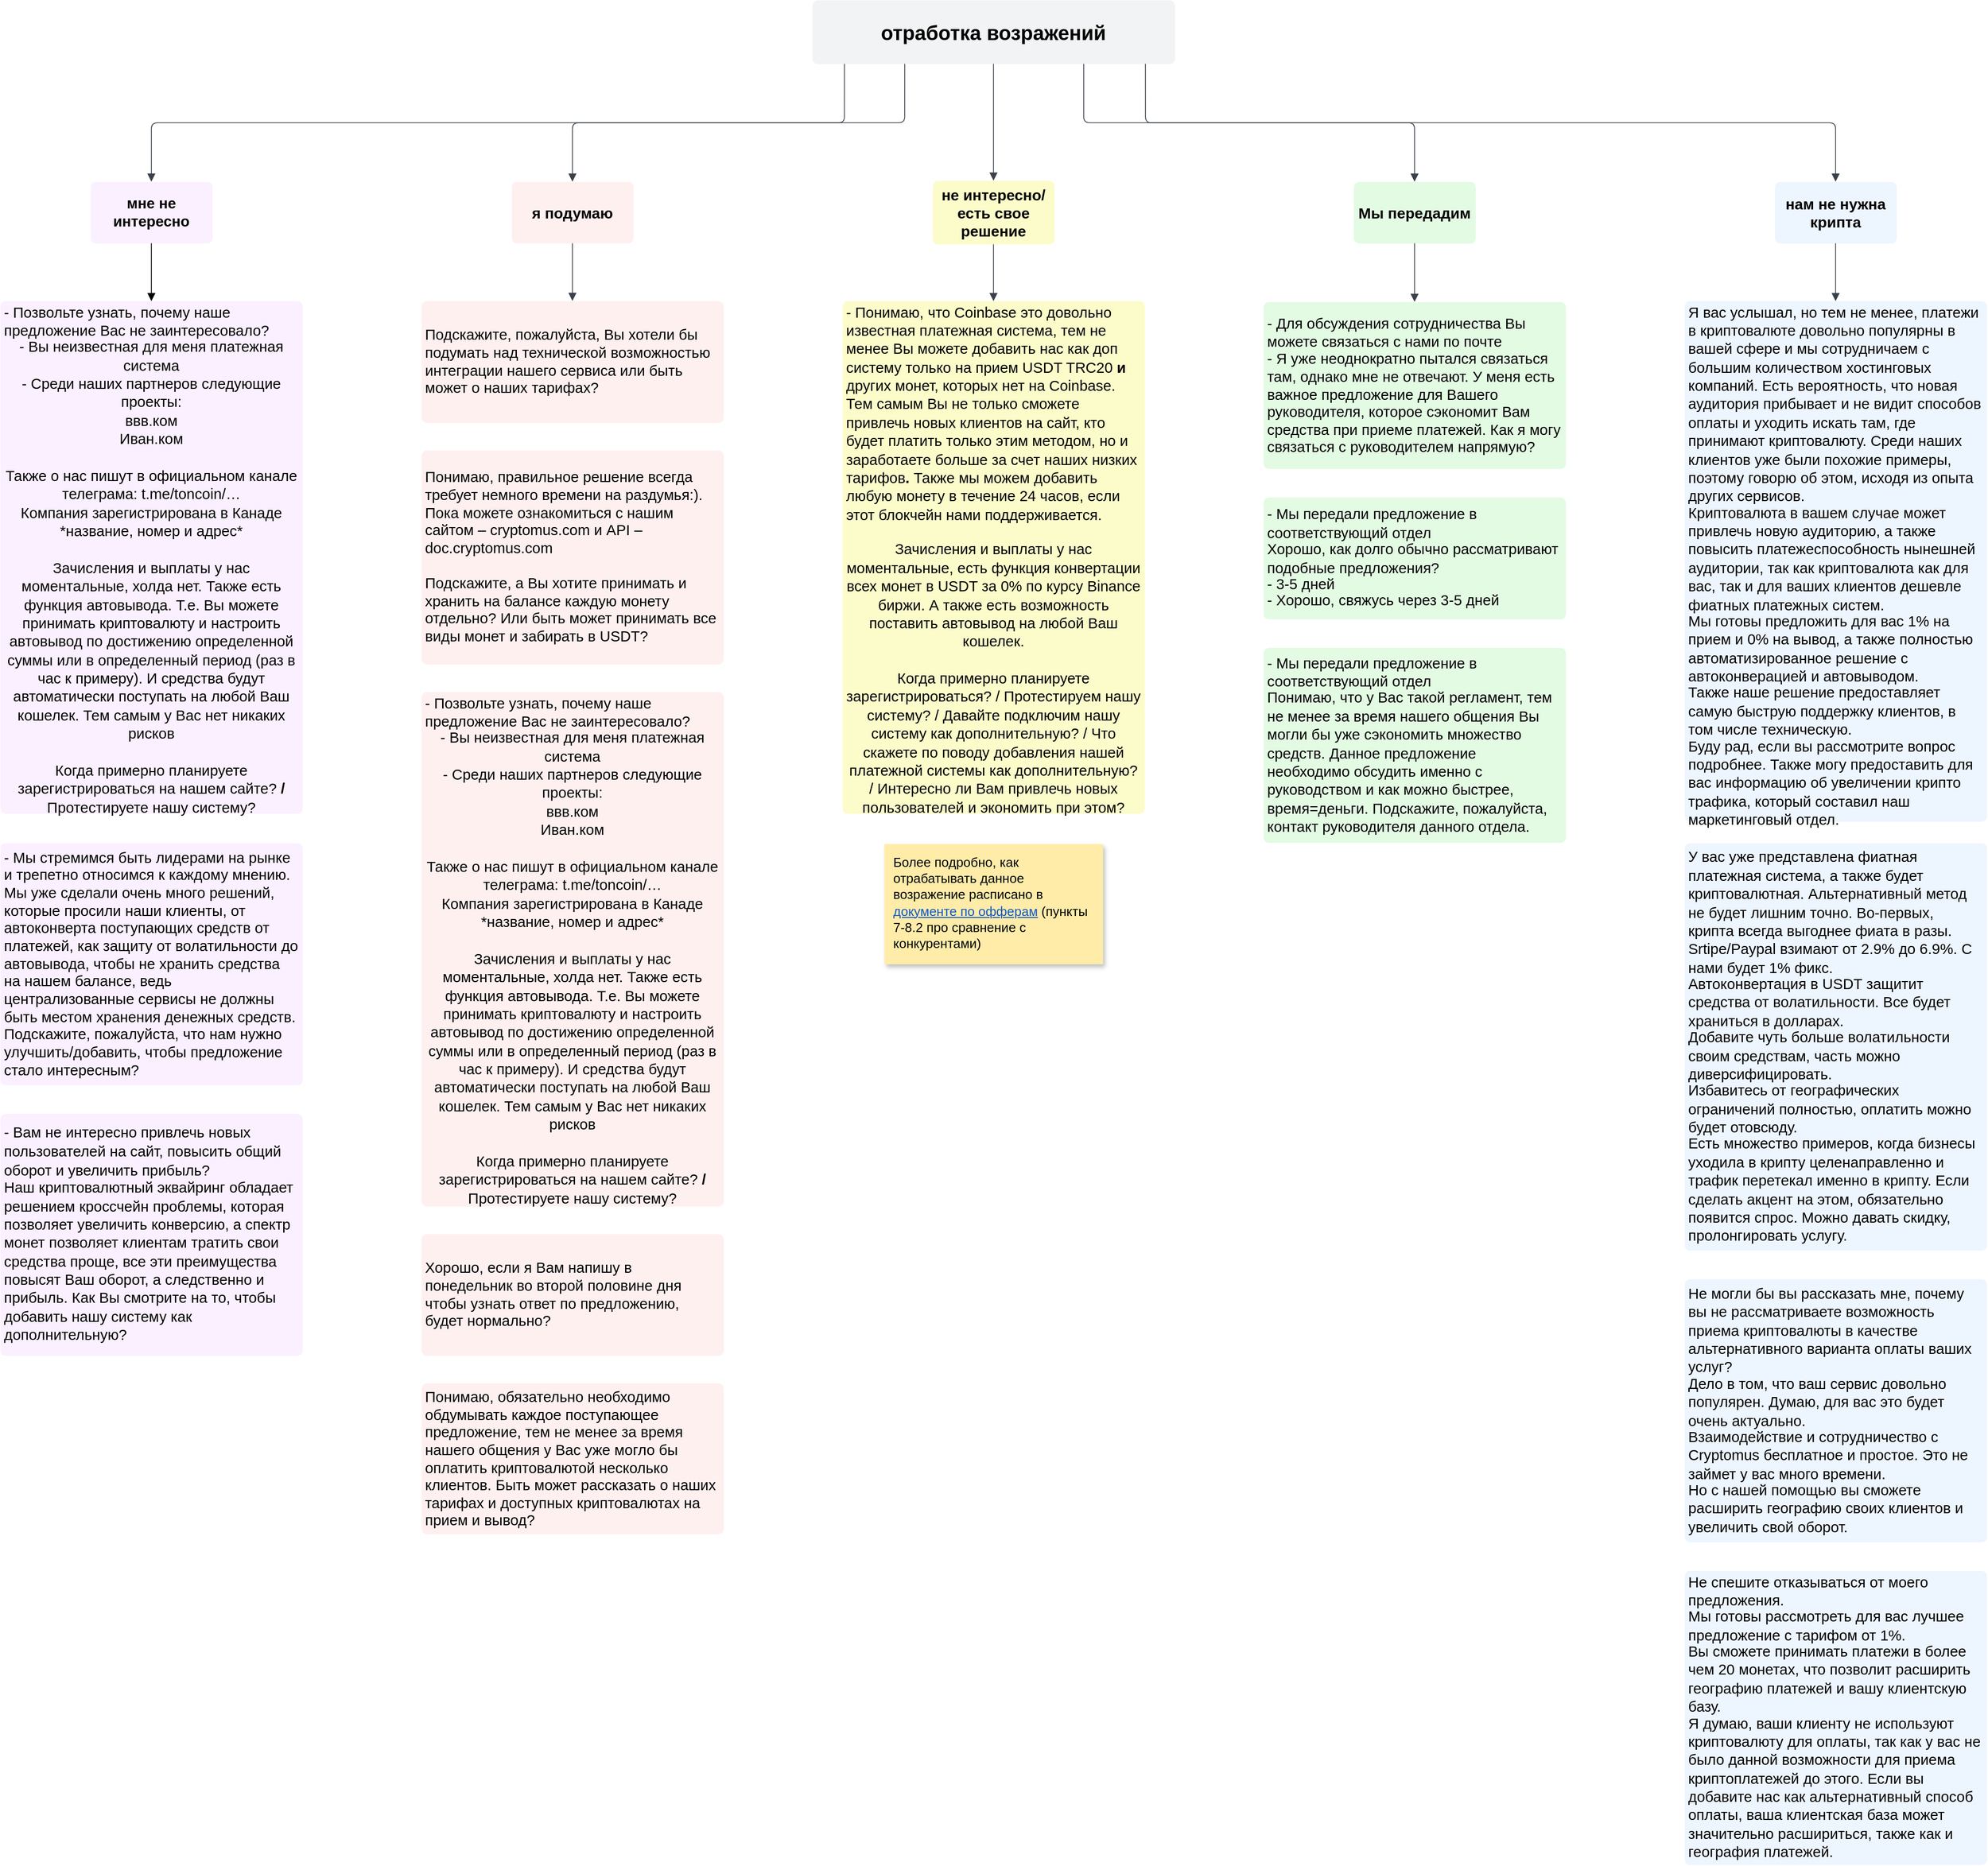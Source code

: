 <mxfile version="25.0.3">
  <diagram name="Страница — 1" id="lc5QUS43yqOy6oCRH7sK">
    <mxGraphModel grid="1" page="1" gridSize="10" guides="1" tooltips="1" connect="1" arrows="1" fold="1" pageScale="1" pageWidth="827" pageHeight="1169" math="0" shadow="0">
      <root>
        <mxCell id="0" />
        <mxCell id="1" parent="0" />
        <mxCell id="VwrpLJ0H7ob7NyGUzkcD-1" value="отработка возражений" style="html=1;overflow=block;blockSpacing=1;whiteSpace=wrap;fontSize=20;fontColor=default;fontStyle=1;spacing=3.8;strokeColor=#f2f3f5;strokeOpacity=100;fillOpacity=100;rounded=1;absoluteArcSize=1;arcSize=9;fillColor=#f2f3f5;strokeWidth=1.5;lucidId=2.3AMMcDH2u0;" vertex="1" parent="1">
          <mxGeometry x="360" y="-61" width="360" height="62" as="geometry" />
        </mxCell>
        <mxCell id="VwrpLJ0H7ob7NyGUzkcD-2" value="" style="html=1;jettySize=18;whiteSpace=wrap;overflow=block;blockSpacing=1;fontSize=13;strokeColor=#3a414a;strokeOpacity=100;strokeWidth=0.8;rounded=1;arcSize=12;edgeStyle=orthogonalEdgeStyle;startArrow=none;endArrow=block;endFill=1;exitX=0.5;exitY=1.012;exitPerimeter=0;entryX=0.5;entryY=-0.012;entryPerimeter=0;lucidId=w~3AoPNP87yX;" edge="1" parent="1" source="VwrpLJ0H7ob7NyGUzkcD-1" target="VwrpLJ0H7ob7NyGUzkcD-3">
          <mxGeometry width="100" height="100" relative="1" as="geometry">
            <Array as="points" />
          </mxGeometry>
        </mxCell>
        <mxCell id="VwrpLJ0H7ob7NyGUzkcD-3" value="не интересно/&#xa;есть свое решение" style="html=1;overflow=block;blockSpacing=1;whiteSpace=wrap;fontSize=15;fontColor=default;fontStyle=1;spacing=3.8;strokeColor=#fcfcca;strokeOpacity=100;fillOpacity=100;rounded=1;absoluteArcSize=1;arcSize=9;fillColor=#fcfcca;strokeWidth=1.5;lucidId=w~3ADN6vLl8O;" vertex="1" parent="1">
          <mxGeometry x="480" y="119" width="120" height="62" as="geometry" />
        </mxCell>
        <mxCell id="VwrpLJ0H7ob7NyGUzkcD-4" value="Мы передадим" style="html=1;overflow=block;blockSpacing=1;whiteSpace=wrap;fontSize=15;fontColor=default;fontStyle=1;spacing=3.8;strokeColor=#e3fae3;strokeOpacity=100;fillOpacity=100;rounded=1;absoluteArcSize=1;arcSize=9;fillColor=#e3fae3;strokeWidth=1.5;lucidId=C~3AqKgkN~wi;" vertex="1" parent="1">
          <mxGeometry x="900" y="120" width="120" height="60" as="geometry" />
        </mxCell>
        <mxCell id="VwrpLJ0H7ob7NyGUzkcD-5" value="я подумаю" style="html=1;overflow=block;blockSpacing=1;whiteSpace=wrap;fontSize=15;fontColor=default;fontStyle=1;spacing=3.8;strokeColor=#fff0f0;strokeOpacity=100;fillOpacity=100;rounded=1;absoluteArcSize=1;arcSize=9;fillColor=#fff0f0;strokeWidth=1.5;lucidId=E~3A7mk5qrTG;" vertex="1" parent="1">
          <mxGeometry x="60" y="120" width="120" height="60" as="geometry" />
        </mxCell>
        <mxCell id="VwrpLJ0H7ob7NyGUzkcD-6" value="мне не интересно" style="html=1;overflow=block;blockSpacing=1;whiteSpace=wrap;fontSize=14.7;fontStyle=1;spacing=3.8;strokeColor=#fbf0ff;strokeOpacity=100;fillOpacity=100;rounded=1;absoluteArcSize=1;arcSize=9;fillColor=#fbf0ff;strokeWidth=1.5;lucidId=F~3AbFGuVXMD;" vertex="1" parent="1">
          <mxGeometry x="-360" y="120" width="120" height="60" as="geometry" />
        </mxCell>
        <mxCell id="VwrpLJ0H7ob7NyGUzkcD-7" value="нам не нужна крипта" style="html=1;overflow=block;blockSpacing=1;whiteSpace=wrap;fontSize=15;fontColor=default;fontStyle=1;spacing=3.8;strokeColor=#edf5ff;strokeOpacity=100;fillOpacity=100;rounded=1;absoluteArcSize=1;arcSize=9;fillColor=#edf5ff;strokeWidth=1.5;lucidId=G~3A431WRFoU;" vertex="1" parent="1">
          <mxGeometry x="1320" y="120" width="120" height="60" as="geometry" />
        </mxCell>
        <mxCell id="VwrpLJ0H7ob7NyGUzkcD-8" value="&lt;div style=&quot;display: flex; justify-content: flex-start; text-align: left; align-items: baseline; font-size: 0; line-height: 1.25;margin-top: -2px;&quot;&gt;&lt;span&gt;&lt;span style=&quot;font-size:14.7px;&quot;&gt;- Позвольте узнать, почему наше предложение Вас не заинтересовало?&#xa;&lt;/span&gt;&lt;/span&gt;&lt;/div&gt;&lt;div style=&quot;display: flex; justify-content: center; text-align: center; align-items: baseline; font-size: 0; line-height: 1.25;margin-top: -2px;&quot;&gt;&lt;span&gt;&lt;span style=&quot;font-size:14.7px;&quot;&gt;&lt;span style=&quot;font-size:14.7px;&quot;&gt; - Вы неизвестная для меня платежная система&#xa; - Среди наших партнеров следующие проекты:&#xa; ввв.ком&#xa; Иван.ком&#xa;&#xa; Также о нас пишут в официальном канале телеграма: t.me/toncoin/…&#xa; Компания зарегистрирована в Канаде *название, номер и адрес*&#xa;&#xa;Зачисления и выплаты у нас моментальные, холда нет. Также есть функция автовывода. Т.е. Вы можете принимать криптовалюту и настроить автовывод по достижению определенной суммы или в определенный период (раз в час к примеру). И средства будут автоматически поступать на любой Ваш кошелек. Тем самым у Вас нет никаких рисков&#xa;&#xa; Когда примерно планируете зарегистрироваться на нашем сайте? &lt;/span&gt;&lt;span style=&quot;font-size:14.7px;font-weight: bold;&quot;&gt;/&lt;/span&gt; Протестируете нашу систему?&lt;/span&gt;&lt;/span&gt;&lt;/div&gt;" style="html=1;overflow=block;blockSpacing=1;whiteSpace=wrap;fontSize=13;spacing=3.8;verticalAlign=middle;strokeColor=#fbf0ff;strokeOpacity=100;fillOpacity=100;rounded=1;absoluteArcSize=1;arcSize=9;fillColor=#fbf0ff;strokeWidth=1.5;lucidId=8d4AHR-szr0y;" vertex="1" parent="1">
          <mxGeometry x="-450" y="239" width="300" height="510" as="geometry" />
        </mxCell>
        <mxCell id="VwrpLJ0H7ob7NyGUzkcD-9" value="- Мы стремимся быть лидерами на рынке и трепетно относимся к каждому мнению. Мы уже сделали очень много решений, которые просили наши клиенты, от автоконверта поступающих средств от платежей, как защиту от волатильности до автовывода, чтобы не хранить средства на нашем балансе, ведь централизованные сервисы не должны быть местом хранения денежных средств. Подскажите, пожалуйста, что нам нужно улучшить/добавить, чтобы предложение стало интересным?" style="html=1;overflow=block;blockSpacing=1;whiteSpace=wrap;fontSize=14.7;align=left;spacing=3.8;verticalAlign=middle;strokeColor=#fbf0ff;strokeOpacity=100;fillOpacity=100;rounded=1;absoluteArcSize=1;arcSize=9;fillColor=#fbf0ff;strokeWidth=1.5;lucidId=.f4AKWI4AMWA;" vertex="1" parent="1">
          <mxGeometry x="-450" y="780" width="300" height="240" as="geometry" />
        </mxCell>
        <mxCell id="VwrpLJ0H7ob7NyGUzkcD-10" value="&lt;div style=&quot;display: flex; justify-content: flex-start; text-align: left; align-items: baseline; font-size: 0; line-height: 1.25;margin-top: -2px;&quot;&gt;&lt;span&gt;&lt;span style=&quot;font-size:14.7px;&quot;&gt;- Вам не интересно привлечь новых пользователей на сайт, повысить общий оборот и увеличить прибыль?&lt;/span&gt;&lt;span style=&quot;font-size:16px;&quot;&gt;&#xa;&lt;/span&gt;&lt;/span&gt;&lt;/div&gt;&lt;div style=&quot;display: flex; justify-content: flex-start; text-align: left; align-items: baseline; font-size: 0; line-height: 1.25;margin-top: -2px;&quot;&gt;&lt;span&gt;&lt;span style=&quot;font-size:14.7px;&quot;&gt;Наш криптовалютный эквайринг обладает решением кроссчейн проблемы, которая позволяет увеличить конверсию, а спектр монет позволяет клиентам тратить свои средства проще, все эти преимущества повысят Ваш оборот, а следственно и прибыль. Как Вы смотрите на то, чтобы добавить нашу систему как дополнительную?&lt;/span&gt;&lt;/span&gt;&lt;/div&gt;" style="html=1;overflow=block;blockSpacing=1;whiteSpace=wrap;fontSize=13;spacing=3.8;verticalAlign=middle;strokeColor=#fbf0ff;strokeOpacity=100;fillOpacity=100;rounded=1;absoluteArcSize=1;arcSize=9;fillColor=#fbf0ff;strokeWidth=1.5;lucidId=bi4AF7TCPT2Q;" vertex="1" parent="1">
          <mxGeometry x="-450" y="1050" width="300" height="240" as="geometry" />
        </mxCell>
        <mxCell id="VwrpLJ0H7ob7NyGUzkcD-11" value="" style="html=1;jettySize=18;whiteSpace=wrap;overflow=block;blockSpacing=1;fontSize=13;strokeOpacity=100;strokeWidth=0.8;rounded=1;arcSize=12;edgeStyle=orthogonalEdgeStyle;startArrow=none;endArrow=block;endFill=1;exitX=0.5;exitY=1.012;exitPerimeter=0;entryX=0.5;entryY=-0.001;entryPerimeter=0;lucidId=Kl4A-s.tz3mB;" edge="1" parent="1" source="VwrpLJ0H7ob7NyGUzkcD-6" target="VwrpLJ0H7ob7NyGUzkcD-8">
          <mxGeometry width="100" height="100" relative="1" as="geometry">
            <Array as="points" />
          </mxGeometry>
        </mxCell>
        <mxCell id="VwrpLJ0H7ob7NyGUzkcD-12" value="Подскажите, пожалуйста, Вы хотели бы подумать над технической возможностью интеграции нашего сервиса или быть может о наших тарифах?" style="html=1;overflow=block;blockSpacing=1;whiteSpace=wrap;fontSize=14.7;align=left;spacing=3.8;verticalAlign=middle;strokeColor=#fff0f0;strokeOpacity=100;fillOpacity=100;rounded=1;absoluteArcSize=1;arcSize=9;fillColor=#fff0f0;strokeWidth=1.5;lucidId=6m4A3I_49YYy;" vertex="1" parent="1">
          <mxGeometry x="-30" y="239" width="300" height="120" as="geometry" />
        </mxCell>
        <mxCell id="VwrpLJ0H7ob7NyGUzkcD-13" value="" style="html=1;jettySize=18;whiteSpace=wrap;overflow=block;blockSpacing=1;fontSize=13;strokeColor=#3a414a;strokeOpacity=100;strokeWidth=0.8;rounded=1;arcSize=12;edgeStyle=orthogonalEdgeStyle;startArrow=none;endArrow=block;endFill=1;exitX=0.5;exitY=1.012;exitPerimeter=0;entryX=0.5;entryY=-0.006;entryPerimeter=0;lucidId=Bn4A4RBV_hk0;" edge="1" parent="1" source="VwrpLJ0H7ob7NyGUzkcD-5" target="VwrpLJ0H7ob7NyGUzkcD-12">
          <mxGeometry width="100" height="100" relative="1" as="geometry">
            <Array as="points" />
          </mxGeometry>
        </mxCell>
        <mxCell id="VwrpLJ0H7ob7NyGUzkcD-14" value="Понимаю, правильное решение всегда требует немного времени на раздумья:). Пока можете ознакомиться с нашим сайтом – cryptomus.com и API – doc.cryptomus.com&#xa;&#xa;Подскажите, а Вы хотите принимать и хранить на балансе каждую монету отдельно? Или быть может принимать все виды монет и забирать в USDT?" style="html=1;overflow=block;blockSpacing=1;whiteSpace=wrap;fontSize=14.7;align=left;spacing=3.8;verticalAlign=middle;strokeColor=#fff0f0;strokeOpacity=100;fillOpacity=100;rounded=1;absoluteArcSize=1;arcSize=9;fillColor=#fff0f0;strokeWidth=1.5;lucidId=Jn4A4Xera9zk;" vertex="1" parent="1">
          <mxGeometry x="-30" y="388" width="300" height="212" as="geometry" />
        </mxCell>
        <mxCell id="VwrpLJ0H7ob7NyGUzkcD-15" value="&lt;div style=&quot;display: flex; justify-content: flex-start; text-align: left; align-items: baseline; font-size: 0; line-height: 1.25;margin-top: -2px;&quot;&gt;&lt;span&gt;&lt;span style=&quot;font-size:14.7px;&quot;&gt;- Позвольте узнать, почему наше предложение Вас не заинтересовало?&#xa;&lt;/span&gt;&lt;/span&gt;&lt;/div&gt;&lt;div style=&quot;display: flex; justify-content: center; text-align: center; align-items: baseline; font-size: 0; line-height: 1.25;margin-top: -2px;&quot;&gt;&lt;span&gt;&lt;span style=&quot;font-size:14.7px;&quot;&gt;&lt;span style=&quot;font-size:14.7px;&quot;&gt; - Вы неизвестная для меня платежная система&#xa; - Среди наших партнеров следующие проекты:&#xa; ввв.ком&#xa; Иван.ком&#xa;&#xa; Также о нас пишут в официальном канале телеграма: t.me/toncoin/…&#xa; Компания зарегистрирована в Канаде *название, номер и адрес*&#xa;&#xa;Зачисления и выплаты у нас моментальные, холда нет. Также есть функция автовывода. Т.е. Вы можете принимать криптовалюту и настроить автовывод по достижению определенной суммы или в определенный период (раз в час к примеру). И средства будут автоматически поступать на любой Ваш кошелек. Тем самым у Вас нет никаких рисков&#xa;&#xa; Когда примерно планируете зарегистрироваться на нашем сайте? &lt;/span&gt;&lt;span style=&quot;font-size:14.7px;font-weight: bold;&quot;&gt;/&lt;/span&gt; Протестируете нашу систему?&lt;/span&gt;&lt;/span&gt;&lt;/div&gt;" style="html=1;overflow=block;blockSpacing=1;whiteSpace=wrap;fontSize=13;spacing=3.8;verticalAlign=middle;strokeColor=#fff0f0;strokeOpacity=100;fillOpacity=100;rounded=1;absoluteArcSize=1;arcSize=9;fillColor=#fff0f0;strokeWidth=1.5;lucidId=Jo4AdWlgr.mb;" vertex="1" parent="1">
          <mxGeometry x="-30" y="629" width="300" height="512" as="geometry" />
        </mxCell>
        <mxCell id="VwrpLJ0H7ob7NyGUzkcD-16" value="Хорошо, если я Вам напишу в понедельник во второй половине дня чтобы узнать ответ по предложению, будет нормально?" style="html=1;overflow=block;blockSpacing=1;whiteSpace=wrap;fontSize=14.7;align=left;spacing=3.8;verticalAlign=middle;strokeColor=#fff0f0;strokeOpacity=100;fillOpacity=100;rounded=1;absoluteArcSize=1;arcSize=9;fillColor=#fff0f0;strokeWidth=1.5;lucidId=Es4AbRIqKqhv;" vertex="1" parent="1">
          <mxGeometry x="-30" y="1170" width="300" height="120" as="geometry" />
        </mxCell>
        <mxCell id="VwrpLJ0H7ob7NyGUzkcD-17" value="Понимаю, обязательно необходимо обдумывать каждое поступающее предложение, тем не менее за время нашего общения у Вас уже могло бы оплатить криптовалютой несколько клиентов. Быть может рассказать о наших тарифах и доступных криптовалютах на прием и вывод?" style="html=1;overflow=block;blockSpacing=1;whiteSpace=wrap;fontSize=14.7;align=left;spacing=3.8;verticalAlign=middle;strokeColor=#fff0f0;strokeOpacity=100;fillOpacity=100;rounded=1;absoluteArcSize=1;arcSize=9;fillColor=#fff0f0;strokeWidth=1.5;lucidId=Xs4A8fFWJpjf;" vertex="1" parent="1">
          <mxGeometry x="-30" y="1319" width="300" height="149" as="geometry" />
        </mxCell>
        <mxCell id="VwrpLJ0H7ob7NyGUzkcD-18" value="&lt;div style=&quot;display: flex; justify-content: flex-start; text-align: left; align-items: baseline; font-size: 0; line-height: 1.25;margin-top: -2px;&quot;&gt;&lt;span&gt;&lt;span style=&quot;font-size:14.7px;&quot;&gt;&lt;span style=&quot;font-size:14.7px;&quot;&gt;- Понимаю, что Coinbase это довольно известная платежная система, тем не менее Вы можете добавить нас как доп систему только на прием USDT TRC20 &lt;/span&gt;&lt;span style=&quot;font-size:14.7px;font-weight: bold;&quot;&gt;и &lt;/span&gt;&lt;span style=&quot;font-size:14.7px;&quot;&gt;других монет, которых нет на Coinbase. Тем самым Вы не только сможете привлечь новых клиентов на сайт, кто будет платить только этим методом, но и заработаете больше за счет наших низких тарифов&lt;/span&gt;&lt;span style=&quot;font-size:14.7px;font-weight: bold;&quot;&gt;. &lt;/span&gt;Также мы можем добавить любую монету в течение 24 часов, если этот блокчейн нами поддерживается.&#xa;&lt;/span&gt;&lt;/span&gt;&lt;/div&gt;&lt;div style=&quot;display: flex; justify-content: center; text-align: center; align-items: baseline; font-size: 0; line-height: 1.25;margin-top: -2px;&quot;&gt;&lt;span&gt;&lt;span style=&quot;font-size:14.7px;&quot;&gt;&#xa;Зачисления и выплаты у нас моментальные, есть функция конвертации всех монет в USDT за 0% по курсу Binance биржи. А также есть возможность поставить автовывод на любой Ваш кошелек.&#xa;&#xa;Когда примерно планируете зарегистрироваться? / Протестируем нашу систему? / Давайте подключим нашу систему как дополнительную? / Что скажете по поводу добавления нашей платежной системы как дополнительную? / Интересно ли Вам привлечь новых пользователей и экономить при этом?&lt;/span&gt;&lt;/span&gt;&lt;/div&gt;" style="html=1;overflow=block;blockSpacing=1;whiteSpace=wrap;fontSize=13;spacing=3.8;verticalAlign=middle;strokeColor=#fcfcca;strokeOpacity=100;fillOpacity=100;rounded=1;absoluteArcSize=1;arcSize=9;fillColor=#fcfcca;strokeWidth=1.5;lucidId=Ou4AwGe5MrSU;" vertex="1" parent="1">
          <mxGeometry x="390" y="239" width="300" height="510" as="geometry" />
        </mxCell>
        <mxCell id="VwrpLJ0H7ob7NyGUzkcD-19" value="" style="html=1;jettySize=18;whiteSpace=wrap;overflow=block;blockSpacing=1;fontSize=13;strokeColor=#3a414a;strokeOpacity=100;strokeWidth=0.8;rounded=1;arcSize=12;edgeStyle=orthogonalEdgeStyle;startArrow=none;endArrow=block;endFill=1;exitX=0.5;exitY=1.012;exitPerimeter=0;entryX=0.5;entryY=-0.001;entryPerimeter=0;lucidId=_u4Ad7HapguI;" edge="1" parent="1" source="VwrpLJ0H7ob7NyGUzkcD-3" target="VwrpLJ0H7ob7NyGUzkcD-18">
          <mxGeometry width="100" height="100" relative="1" as="geometry">
            <Array as="points" />
          </mxGeometry>
        </mxCell>
        <mxCell id="VwrpLJ0H7ob7NyGUzkcD-20" value="- Для обсуждения сотрудничества Вы можете связаться с нами по почте&#xa;- Я уже неоднократно пытался связаться там, однако мне не отвечают. У меня есть важное предложение для Вашего руководителя, которое сэкономит Вам средства при приеме платежей. Как я могу связаться с руководителем напрямую?" style="html=1;overflow=block;blockSpacing=1;whiteSpace=wrap;fontSize=14.7;align=left;spacing=3.8;verticalAlign=middle;strokeColor=#e3fae3;strokeOpacity=100;fillOpacity=100;rounded=1;absoluteArcSize=1;arcSize=9;fillColor=#e3fae3;strokeWidth=1.5;lucidId=KA4A6gW2j5d4;" vertex="1" parent="1">
          <mxGeometry x="810" y="240" width="300" height="165" as="geometry" />
        </mxCell>
        <mxCell id="VwrpLJ0H7ob7NyGUzkcD-21" value="" style="html=1;jettySize=18;whiteSpace=wrap;overflow=block;blockSpacing=1;fontSize=13;strokeColor=#3a414a;strokeOpacity=100;strokeWidth=0.8;rounded=1;arcSize=12;edgeStyle=orthogonalEdgeStyle;startArrow=none;endArrow=block;endFill=1;exitX=0.5;exitY=1.012;exitPerimeter=0;entryX=0.5;entryY=-0.005;entryPerimeter=0;lucidId=WA4A7mn-m91K;" edge="1" parent="1" source="VwrpLJ0H7ob7NyGUzkcD-4" target="VwrpLJ0H7ob7NyGUzkcD-20">
          <mxGeometry width="100" height="100" relative="1" as="geometry">
            <Array as="points" />
          </mxGeometry>
        </mxCell>
        <mxCell id="VwrpLJ0H7ob7NyGUzkcD-22" value="&lt;div style=&quot;display: flex; justify-content: flex-start; text-align: left; align-items: baseline; font-size: 0; line-height: 1.25;margin-top: -2px;&quot;&gt;&lt;span&gt;&lt;span style=&quot;font-size:14.7px;&quot;&gt;- Мы передали предложение в соответствующий отдел&#xa;&lt;/span&gt;&lt;/span&gt;&lt;/div&gt;&lt;div style=&quot;display: flex; justify-content: flex-start; text-align: left; align-items: baseline; font-size: 0; line-height: 1.25;margin-top: -2px;&quot;&gt;&lt;span&gt;&lt;span style=&quot;font-size:14.7px;&quot;&gt;Хорошо, как долго обычно рассматривают подобные предложения?&#xa;&lt;/span&gt;&lt;/span&gt;&lt;/div&gt;&lt;div style=&quot;display: flex; justify-content: flex-start; text-align: left; align-items: baseline; font-size: 0; line-height: 1.25;margin-top: -2px;&quot;&gt;&lt;span&gt;&lt;span style=&quot;font-size:14.7px;&quot;&gt;- 3-5 дней&#xa;&lt;/span&gt;&lt;/span&gt;&lt;/div&gt;&lt;div style=&quot;display: flex; justify-content: flex-start; text-align: left; align-items: baseline; font-size: 0; line-height: 1.25;margin-top: -2px;&quot;&gt;&lt;span&gt;&lt;span style=&quot;font-size:14.7px;&quot;&gt;- Хорошо, свяжусь через 3-5 дней&lt;/span&gt;&lt;/span&gt;&lt;/div&gt;" style="html=1;overflow=block;blockSpacing=1;whiteSpace=wrap;fontSize=13;spacing=3.8;verticalAlign=middle;strokeColor=#e3fae3;strokeOpacity=100;fillOpacity=100;rounded=1;absoluteArcSize=1;arcSize=9;fillColor=#e3fae3;strokeWidth=1.5;lucidId=tB4AtjR8KKQT;" vertex="1" parent="1">
          <mxGeometry x="810" y="435" width="300" height="120" as="geometry" />
        </mxCell>
        <mxCell id="VwrpLJ0H7ob7NyGUzkcD-23" value="&lt;div style=&quot;display: flex; justify-content: flex-start; text-align: left; align-items: baseline; font-size: 0; line-height: 1.25;margin-top: -2px;&quot;&gt;&lt;span&gt;&lt;span style=&quot;font-size:14.7px;&quot;&gt;- Мы передали предложение в соответствующий отдел&#xa;&lt;/span&gt;&lt;/span&gt;&lt;/div&gt;&lt;div style=&quot;display: flex; justify-content: flex-start; text-align: left; align-items: baseline; font-size: 0; line-height: 1.25;margin-top: -2px;&quot;&gt;&lt;span&gt;&lt;span style=&quot;font-size:14.7px;&quot;&gt;Понимаю, что у Вас такой регламент, тем не менее за время нашего общения Вы могли бы уже сэкономить множество средств. Данное предложение необходимо обсудить именно с руководством и как можно быстрее, время=деньги. Подскажите, пожалуйста, контакт руководителя данного отдела.&lt;/span&gt;&lt;/span&gt;&lt;/div&gt;" style="html=1;overflow=block;blockSpacing=1;whiteSpace=wrap;fontSize=13;spacing=3.8;verticalAlign=middle;strokeColor=#e3fae3;strokeOpacity=100;fillOpacity=100;rounded=1;absoluteArcSize=1;arcSize=9;fillColor=#e3fae3;strokeWidth=1.5;lucidId=hC4AQEUEakV0;" vertex="1" parent="1">
          <mxGeometry x="810" y="585" width="300" height="193" as="geometry" />
        </mxCell>
        <mxCell id="VwrpLJ0H7ob7NyGUzkcD-24" value="&lt;div style=&quot;display: flex; justify-content: flex-start; text-align: left; align-items: baseline; font-size: 0; line-height: 1.25;margin-top: -2px;&quot;&gt;&lt;span&gt;&lt;span style=&quot;font-size:14.7px;&quot;&gt;Я вас услышал, но тем не менее, платежи в криптовалюте довольно популярны в вашей сфере и мы сотрудничаем с большим количеством хостинговых компаний. Есть вероятность, что новая аудитория прибывает и не видит способов оплаты и уходить искать там, где принимают криптовалюту. Среди наших клиентов уже были похожие примеры, поэтому говорю об этом, исходя из опыта других сервисов. &#xa;&lt;/span&gt;&lt;/span&gt;&lt;/div&gt;&lt;div style=&quot;display: flex; justify-content: flex-start; text-align: left; align-items: baseline; font-size: 0; line-height: 1.25;margin-top: -2px;&quot;&gt;&lt;span&gt;&lt;span style=&quot;font-size:14.7px;&quot;&gt;Криптовалюта в вашем случае может привлечь новую аудиторию, а также повысить платежеспособность нынешней аудитории, так как криптовалюта как для вас, так и для ваших клиентов дешевле фиатных платежных систем. &#xa;&lt;/span&gt;&lt;/span&gt;&lt;/div&gt;&lt;div style=&quot;display: flex; justify-content: flex-start; text-align: left; align-items: baseline; font-size: 0; line-height: 1.25;margin-top: -2px;&quot;&gt;&lt;span&gt;&lt;span style=&quot;font-size:14.7px;&quot;&gt;Мы готовы предложить для вас 1% на прием и 0% на вывод, а также полностью автоматизированное решение с автоконверацией и автовыводом. &#xa;&lt;/span&gt;&lt;/span&gt;&lt;/div&gt;&lt;div style=&quot;display: flex; justify-content: flex-start; text-align: left; align-items: baseline; font-size: 0; line-height: 1.25;margin-top: -2px;&quot;&gt;&lt;span&gt;&lt;span style=&quot;font-size:14.7px;&quot;&gt;Также наше решение предоставляет самую быструю поддержку клиентов, в том числе техническую. &#xa;&lt;/span&gt;&lt;/span&gt;&lt;/div&gt;&lt;div style=&quot;display: flex; justify-content: flex-start; text-align: left; align-items: baseline; font-size: 0; line-height: 1.25;margin-top: -2px;&quot;&gt;&lt;span&gt;&lt;span style=&quot;font-size:14.7px;&quot;&gt;Буду рад, если вы рассмотрите вопрос подробнее. Также могу предоставить для вас информацию об увеличении крипто трафика, который составил наш маркетинговый отдел.&lt;/span&gt;&lt;/span&gt;&lt;/div&gt;" style="html=1;overflow=block;blockSpacing=1;whiteSpace=wrap;fontSize=13;spacing=3.8;verticalAlign=middle;strokeColor=#edf5ff;strokeOpacity=100;fillOpacity=100;rounded=1;absoluteArcSize=1;arcSize=9;fillColor=#edf5ff;strokeWidth=1.5;lucidId=3D4A_5InLQEB;" vertex="1" parent="1">
          <mxGeometry x="1230" y="239" width="300" height="518" as="geometry" />
        </mxCell>
        <mxCell id="VwrpLJ0H7ob7NyGUzkcD-25" value="" style="html=1;jettySize=18;whiteSpace=wrap;overflow=block;blockSpacing=1;fontSize=13;strokeColor=#3a414a;strokeOpacity=100;strokeWidth=0.8;rounded=1;arcSize=12;edgeStyle=orthogonalEdgeStyle;startArrow=none;endArrow=block;endFill=1;exitX=0.5;exitY=1.012;exitPerimeter=0;entryX=0.5;entryY=-0.001;entryPerimeter=0;lucidId=.D4AnlQn.F1L;" edge="1" parent="1" source="VwrpLJ0H7ob7NyGUzkcD-7" target="VwrpLJ0H7ob7NyGUzkcD-24">
          <mxGeometry width="100" height="100" relative="1" as="geometry">
            <Array as="points" />
          </mxGeometry>
        </mxCell>
        <mxCell id="VwrpLJ0H7ob7NyGUzkcD-26" value="&lt;div style=&quot;display: flex; justify-content: flex-start; text-align: left; align-items: baseline; font-size: 0; line-height: 1.25;margin-top: -2px;&quot;&gt;&lt;span&gt;&lt;span style=&quot;font-size:14.7px;&quot;&gt;У вас уже представлена фиатная платежная система, а также будет криптовалютная. Альтернативный метод не будет лишним точно. Во-первых, крипта всегда выгоднее фиата в разы. Srtipe/Paypal взимают от 2.9% до 6.9%. С нами будет 1% фикс. &#xa;&lt;/span&gt;&lt;/span&gt;&lt;/div&gt;&lt;div style=&quot;display: flex; justify-content: flex-start; text-align: left; align-items: baseline; font-size: 0; line-height: 1.25;margin-top: -2px;&quot;&gt;&lt;span&gt;&lt;span style=&quot;font-size:14.7px;&quot;&gt;Автоконвертация в USDT защитит средства от волатильности. Все будет храниться в долларах. &#xa;&lt;/span&gt;&lt;/span&gt;&lt;/div&gt;&lt;div style=&quot;display: flex; justify-content: flex-start; text-align: left; align-items: baseline; font-size: 0; line-height: 1.25;margin-top: -2px;&quot;&gt;&lt;span&gt;&lt;span style=&quot;font-size:14.7px;&quot;&gt;Добавите чуть больше волатильности своим средствам, часть можно диверсифицировать. &#xa;&lt;/span&gt;&lt;/span&gt;&lt;/div&gt;&lt;div style=&quot;display: flex; justify-content: flex-start; text-align: left; align-items: baseline; font-size: 0; line-height: 1.25;margin-top: -2px;&quot;&gt;&lt;span&gt;&lt;span style=&quot;font-size:14.7px;&quot;&gt;Избавитесь от географических ограничений полностью, оплатить можно будет отовсюду. &#xa;&lt;/span&gt;&lt;/span&gt;&lt;/div&gt;&lt;div style=&quot;display: flex; justify-content: flex-start; text-align: left; align-items: baseline; font-size: 0; line-height: 1.25;margin-top: -2px;&quot;&gt;&lt;span&gt;&lt;span style=&quot;font-size:14.7px;&quot;&gt;Есть множество примеров, когда бизнесы уходила в крипту целенаправленно и трафик перетекал именно в крипту. Если сделать акцент на этом, обязательно появится спрос. Можно давать скидку, пролонгировать услугу.&lt;/span&gt;&lt;/span&gt;&lt;/div&gt;" style="html=1;overflow=block;blockSpacing=1;whiteSpace=wrap;fontSize=13;spacing=3.8;verticalAlign=middle;strokeColor=#edf5ff;strokeOpacity=100;fillOpacity=100;rounded=1;absoluteArcSize=1;arcSize=9;fillColor=#edf5ff;strokeWidth=1.5;lucidId=1E4AWubAMlVt;" vertex="1" parent="1">
          <mxGeometry x="1230" y="780" width="300" height="405" as="geometry" />
        </mxCell>
        <mxCell id="VwrpLJ0H7ob7NyGUzkcD-27" value="&lt;div style=&quot;display: flex; justify-content: flex-start; text-align: left; align-items: baseline; font-size: 0; line-height: 1.25;margin-top: -2px;&quot;&gt;&lt;span&gt;&lt;span style=&quot;font-size:14.7px;&quot;&gt;Не могли бы вы рассказать мне, почему вы не рассматриваете возможность приема криптовалюты в качестве альтернативного варианта оплаты ваших услуг? &#xa;&lt;/span&gt;&lt;/span&gt;&lt;/div&gt;&lt;div style=&quot;display: flex; justify-content: flex-start; text-align: left; align-items: baseline; font-size: 0; line-height: 1.25;margin-top: -2px;&quot;&gt;&lt;span&gt;&lt;span style=&quot;font-size:14.7px;&quot;&gt;Дело в том, что ваш сервис довольно популярен. Думаю, для вас это будет очень актуально. &#xa;&lt;/span&gt;&lt;/span&gt;&lt;/div&gt;&lt;div style=&quot;display: flex; justify-content: flex-start; text-align: left; align-items: baseline; font-size: 0; line-height: 1.25;margin-top: -2px;&quot;&gt;&lt;span&gt;&lt;span style=&quot;font-size:14.7px;&quot;&gt;Взаимодействие и сотрудничество с Cryptomus бесплатное и простое. Это не займет у вас много времени. &#xa;&lt;/span&gt;&lt;/span&gt;&lt;/div&gt;&lt;div style=&quot;display: flex; justify-content: flex-start; text-align: left; align-items: baseline; font-size: 0; line-height: 1.25;margin-top: -2px;&quot;&gt;&lt;span&gt;&lt;span style=&quot;font-size:14.7px;&quot;&gt;Но с нашей помощью вы сможете расширить географию своих клиентов и увеличить свой оборот.&lt;/span&gt;&lt;/span&gt;&lt;/div&gt;" style="html=1;overflow=block;blockSpacing=1;whiteSpace=wrap;fontSize=13;spacing=3.8;verticalAlign=middle;strokeColor=#edf5ff;strokeOpacity=100;fillOpacity=100;rounded=1;absoluteArcSize=1;arcSize=9;fillColor=#edf5ff;strokeWidth=1.5;lucidId=RF4Ajt0d4rA8;" vertex="1" parent="1">
          <mxGeometry x="1230" y="1215" width="300" height="261" as="geometry" />
        </mxCell>
        <mxCell id="VwrpLJ0H7ob7NyGUzkcD-28" value="&lt;div style=&quot;display: flex; justify-content: flex-start; text-align: left; align-items: baseline; font-size: 0; line-height: 1.25;margin-top: -2px;&quot;&gt;&lt;span&gt;&lt;span style=&quot;font-size:14.7px;&quot;&gt;Не спешите отказываться от моего предложения. &#xa;&lt;/span&gt;&lt;/span&gt;&lt;/div&gt;&lt;div style=&quot;display: flex; justify-content: flex-start; text-align: left; align-items: baseline; font-size: 0; line-height: 1.25;margin-top: -2px;&quot;&gt;&lt;span&gt;&lt;span style=&quot;font-size:14.7px;&quot;&gt;Мы готовы рассмотреть для вас лучшее предложение с тарифом от 1%.&#xa;&lt;/span&gt;&lt;/span&gt;&lt;/div&gt;&lt;div style=&quot;display: flex; justify-content: flex-start; text-align: left; align-items: baseline; font-size: 0; line-height: 1.25;margin-top: -2px;&quot;&gt;&lt;span&gt;&lt;span style=&quot;font-size:14.7px;&quot;&gt;Вы сможете принимать платежи в более чем 20 монетах, что позволит расширить географию платежей и вашу клиентскую базу.&#xa;&lt;/span&gt;&lt;/span&gt;&lt;/div&gt;&lt;div style=&quot;display: flex; justify-content: flex-start; text-align: left; align-items: baseline; font-size: 0; line-height: 1.25;margin-top: -2px;&quot;&gt;&lt;span&gt;&lt;span style=&quot;font-size:14.7px;&quot;&gt;Я думаю, ваши клиенту не используют криптовалюту для оплаты, так как у вас не было данной возможности для приема криптоплатежей до этого. Если вы добавите нас как альтернативный способ оплаты, ваша клиентская база может значительно расшириться, также как и география платежей.&lt;/span&gt;&lt;/span&gt;&lt;/div&gt;" style="html=1;overflow=block;blockSpacing=1;whiteSpace=wrap;fontSize=13;spacing=3.8;verticalAlign=middle;strokeColor=#edf5ff;strokeOpacity=100;fillOpacity=100;rounded=1;absoluteArcSize=1;arcSize=9;fillColor=#edf5ff;strokeWidth=1.5;lucidId=dG4A_-XEOvGP;" vertex="1" parent="1">
          <mxGeometry x="1230" y="1506" width="300" height="292" as="geometry" />
        </mxCell>
        <mxCell id="VwrpLJ0H7ob7NyGUzkcD-29" value="&lt;div style=&quot;display: flex; justify-content: flex-start; text-align: left; align-items: baseline; font-size: 0; line-height: 1.25;margin-top: -2px;&quot;&gt;&lt;span&gt;&lt;span style=&quot;font-size:13px;&quot;&gt;Более подробно, как отрабатывать данное возражение расписано в &lt;/span&gt;&lt;a href=&quot;https://docs.google.com/document/d/1Z88g8-WuugVuAT_PQKNnpAixRX3ee4HDpua-xHIX57A/edit?hl=ru&amp;amp;tab=t.0#heading=h.1n1qav6jgok1&quot;&gt;&lt;span style=&quot;font-size:13px;color:#1155cc;text-decoration: underline;&quot;&gt;документе по офферам&lt;/span&gt;&lt;/a&gt;&lt;span style=&quot;font-size:13px;&quot;&gt; (пункты 7-8.2 про сравнение с конкурентами)&lt;/span&gt;&lt;/span&gt;&lt;/div&gt;" style="html=1;overflow=block;blockSpacing=1;whiteSpace=wrap;shadow=1;fontSize=13;spacing=9;strokeColor=none;strokeOpacity=100;fillColor=#FFECA9;strokeWidth=0;lucidId=mL4A-ioop8pU;" vertex="1" parent="1">
          <mxGeometry x="431" y="780" width="218" height="120" as="geometry" />
        </mxCell>
        <mxCell id="VwrpLJ0H7ob7NyGUzkcD-30" value="" style="html=1;jettySize=18;whiteSpace=wrap;overflow=block;blockSpacing=1;fontSize=13;strokeColor=#3a414a;strokeOpacity=100;strokeWidth=0.8;rounded=1;arcSize=12;edgeStyle=orthogonalEdgeStyle;startArrow=none;endArrow=block;endFill=1;exitX=0.087;exitY=1.012;exitPerimeter=0;entryX=0.5;entryY=-0.012;entryPerimeter=0;lucidId=LR4AXsa2kCGf;" edge="1" parent="1" source="VwrpLJ0H7ob7NyGUzkcD-1" target="VwrpLJ0H7ob7NyGUzkcD-6">
          <mxGeometry width="100" height="100" relative="1" as="geometry">
            <Array as="points" />
          </mxGeometry>
        </mxCell>
        <mxCell id="VwrpLJ0H7ob7NyGUzkcD-31" value="" style="html=1;jettySize=18;whiteSpace=wrap;overflow=block;blockSpacing=1;fontSize=13;strokeColor=#3a414a;strokeOpacity=100;strokeWidth=0.8;rounded=1;arcSize=12;edgeStyle=orthogonalEdgeStyle;startArrow=none;endArrow=block;endFill=1;exitX=0.254;exitY=1.012;exitPerimeter=0;entryX=0.5;entryY=-0.012;entryPerimeter=0;lucidId=SR4AbvD3nWTG;" edge="1" parent="1" source="VwrpLJ0H7ob7NyGUzkcD-1" target="VwrpLJ0H7ob7NyGUzkcD-5">
          <mxGeometry width="100" height="100" relative="1" as="geometry">
            <Array as="points" />
          </mxGeometry>
        </mxCell>
        <mxCell id="VwrpLJ0H7ob7NyGUzkcD-32" value="" style="html=1;jettySize=18;whiteSpace=wrap;overflow=block;blockSpacing=1;fontSize=13;strokeColor=#3a414a;strokeOpacity=100;strokeWidth=0.8;rounded=1;arcSize=12;edgeStyle=orthogonalEdgeStyle;startArrow=none;endArrow=block;endFill=1;exitX=0.75;exitY=1.012;exitPerimeter=0;entryX=0.5;entryY=-0.012;entryPerimeter=0;lucidId=XR4Ap11xv_Pa;" edge="1" parent="1" source="VwrpLJ0H7ob7NyGUzkcD-1" target="VwrpLJ0H7ob7NyGUzkcD-4">
          <mxGeometry width="100" height="100" relative="1" as="geometry">
            <Array as="points" />
          </mxGeometry>
        </mxCell>
        <mxCell id="VwrpLJ0H7ob7NyGUzkcD-33" value="" style="html=1;jettySize=18;whiteSpace=wrap;overflow=block;blockSpacing=1;fontSize=13;strokeColor=#3a414a;strokeOpacity=100;strokeWidth=0.8;rounded=1;arcSize=12;edgeStyle=orthogonalEdgeStyle;startArrow=none;endArrow=block;endFill=1;exitX=0.921;exitY=1.012;exitPerimeter=0;entryX=0.5;entryY=-0.012;entryPerimeter=0;lucidId=1R4A8H6ElkfL;" edge="1" parent="1" source="VwrpLJ0H7ob7NyGUzkcD-1" target="VwrpLJ0H7ob7NyGUzkcD-7">
          <mxGeometry width="100" height="100" relative="1" as="geometry">
            <Array as="points" />
          </mxGeometry>
        </mxCell>
      </root>
    </mxGraphModel>
  </diagram>
</mxfile>
